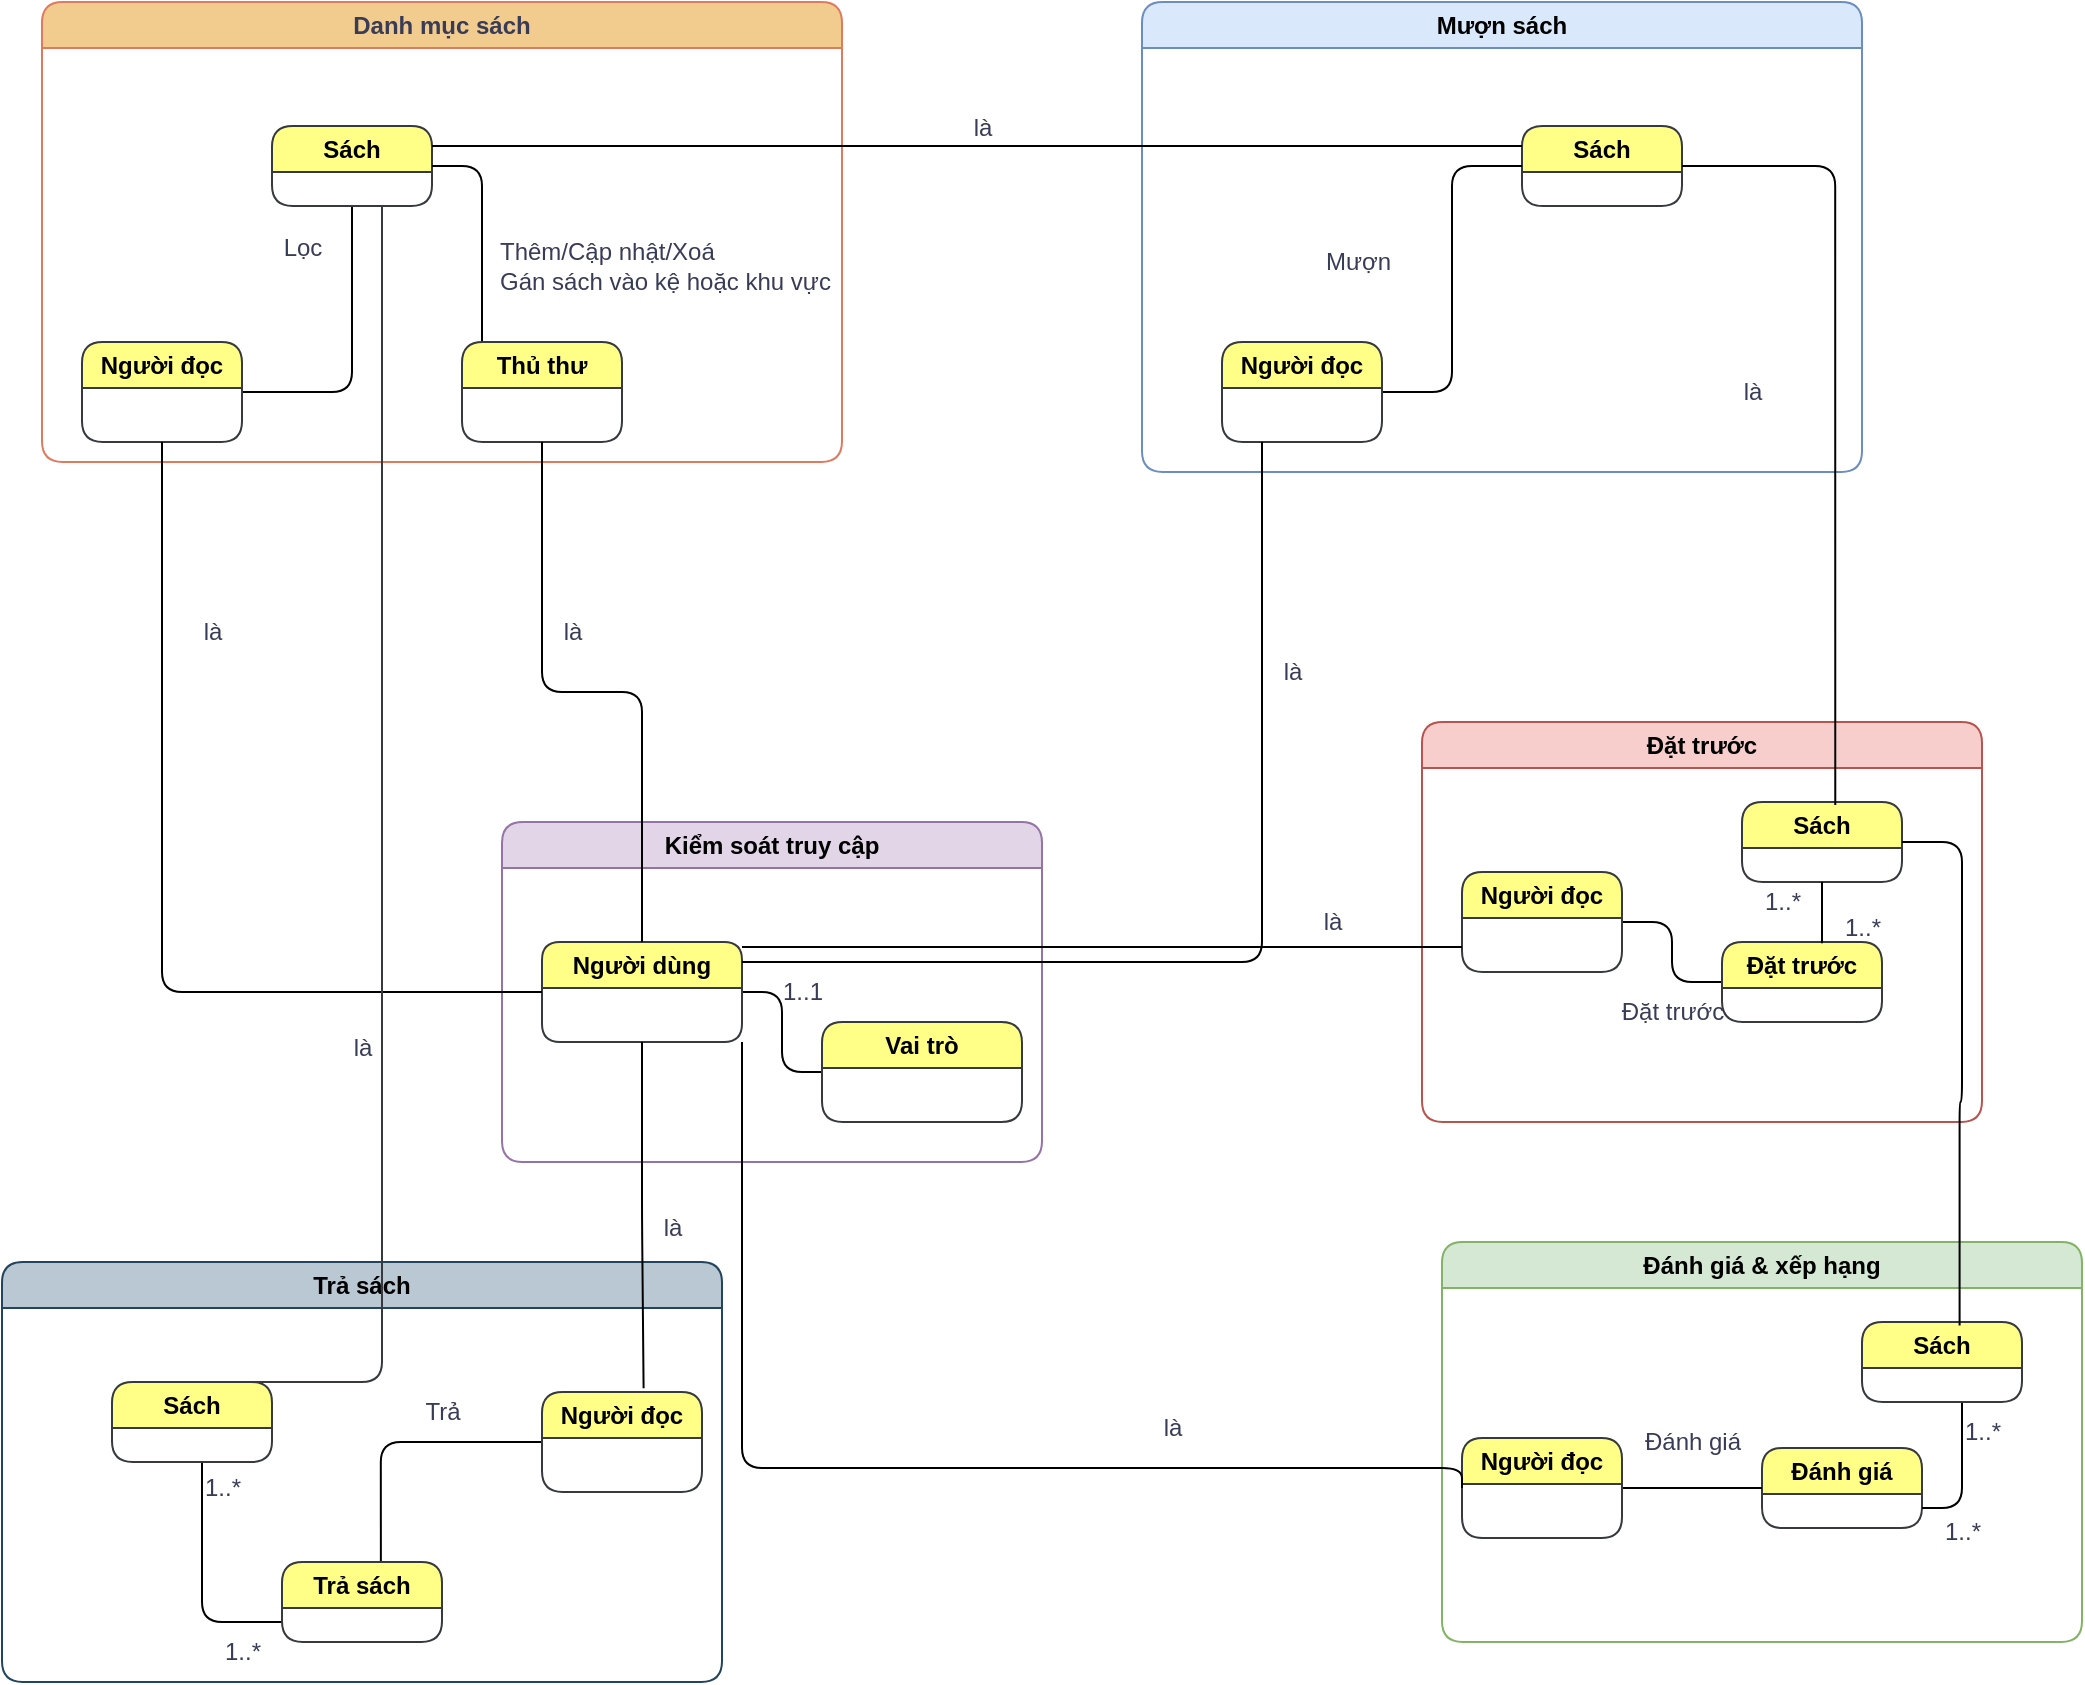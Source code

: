 <mxfile version="26.2.13">
  <diagram name="Page-1" id="8KTcThnkf-FbF38q9_n0">
    <mxGraphModel grid="1" page="1" gridSize="10" guides="1" tooltips="1" connect="1" arrows="1" fold="1" pageScale="1" pageWidth="850" pageHeight="1100" math="0" shadow="0">
      <root>
        <mxCell id="0" />
        <mxCell id="1" parent="0" />
        <mxCell id="kMcbUcVWWAuudh7424GF-5" value="Danh mục sách" style="swimlane;whiteSpace=wrap;html=1;strokeColor=#E07A5F;fontColor=#393C56;fillColor=#F2CC8F;rounded=1;" vertex="1" parent="1">
          <mxGeometry x="110" y="50" width="400" height="230" as="geometry" />
        </mxCell>
        <mxCell id="kMcbUcVWWAuudh7424GF-24" style="edgeStyle=orthogonalEdgeStyle;rounded=1;orthogonalLoop=1;jettySize=auto;html=1;entryX=0.5;entryY=1;entryDx=0;entryDy=0;fontColor=#393C56;endArrow=none;startFill=0;" edge="1" parent="kMcbUcVWWAuudh7424GF-5" source="kMcbUcVWWAuudh7424GF-20" target="kMcbUcVWWAuudh7424GF-23">
          <mxGeometry relative="1" as="geometry" />
        </mxCell>
        <mxCell id="kMcbUcVWWAuudh7424GF-20" value="Người đọc" style="swimlane;whiteSpace=wrap;html=1;rounded=1;fillColor=#ffff88;strokeColor=#36393d;" vertex="1" parent="kMcbUcVWWAuudh7424GF-5">
          <mxGeometry x="20" y="170" width="80" height="50" as="geometry" />
        </mxCell>
        <mxCell id="kMcbUcVWWAuudh7424GF-23" value="Sách" style="swimlane;whiteSpace=wrap;html=1;rounded=1;fillColor=#ffff88;strokeColor=#36393d;" vertex="1" parent="kMcbUcVWWAuudh7424GF-5">
          <mxGeometry x="115" y="62" width="80" height="40" as="geometry" />
        </mxCell>
        <mxCell id="kMcbUcVWWAuudh7424GF-29" style="edgeStyle=orthogonalEdgeStyle;rounded=1;orthogonalLoop=1;jettySize=auto;html=1;entryX=1;entryY=0.5;entryDx=0;entryDy=0;fontColor=#393C56;endArrow=none;startFill=0;" edge="1" parent="kMcbUcVWWAuudh7424GF-5" source="kMcbUcVWWAuudh7424GF-26" target="kMcbUcVWWAuudh7424GF-23">
          <mxGeometry relative="1" as="geometry">
            <Array as="points">
              <mxPoint x="220" y="82" />
            </Array>
          </mxGeometry>
        </mxCell>
        <mxCell id="kMcbUcVWWAuudh7424GF-26" value="Thủ thư" style="swimlane;whiteSpace=wrap;html=1;rounded=1;fillColor=#ffff88;strokeColor=#36393d;" vertex="1" parent="kMcbUcVWWAuudh7424GF-5">
          <mxGeometry x="210" y="170" width="80" height="50" as="geometry" />
        </mxCell>
        <mxCell id="kMcbUcVWWAuudh7424GF-6" value="Mượn sách" style="swimlane;whiteSpace=wrap;html=1;strokeColor=#6c8ebf;fillColor=#dae8fc;rounded=1;" vertex="1" parent="1">
          <mxGeometry x="660" y="50" width="360" height="235" as="geometry" />
        </mxCell>
        <mxCell id="kMcbUcVWWAuudh7424GF-31" value="Sách" style="swimlane;whiteSpace=wrap;html=1;rounded=1;fillColor=#ffff88;strokeColor=#36393d;" vertex="1" parent="kMcbUcVWWAuudh7424GF-6">
          <mxGeometry x="190" y="62" width="80" height="40" as="geometry" />
        </mxCell>
        <mxCell id="kMcbUcVWWAuudh7424GF-37" style="edgeStyle=orthogonalEdgeStyle;rounded=1;orthogonalLoop=1;jettySize=auto;html=1;entryX=0;entryY=0.5;entryDx=0;entryDy=0;fontColor=#393C56;endArrow=none;startFill=0;" edge="1" parent="kMcbUcVWWAuudh7424GF-6" source="kMcbUcVWWAuudh7424GF-34" target="kMcbUcVWWAuudh7424GF-31">
          <mxGeometry relative="1" as="geometry" />
        </mxCell>
        <mxCell id="kMcbUcVWWAuudh7424GF-34" value="Người đọc" style="swimlane;whiteSpace=wrap;html=1;rounded=1;fillColor=#ffff88;strokeColor=#36393d;" vertex="1" parent="kMcbUcVWWAuudh7424GF-6">
          <mxGeometry x="40" y="170" width="80" height="50" as="geometry" />
        </mxCell>
        <mxCell id="kMcbUcVWWAuudh7424GF-38" value="Mượn" style="text;html=1;align=left;verticalAlign=middle;resizable=0;points=[];autosize=1;strokeColor=none;fillColor=none;fontColor=#393C56;" vertex="1" parent="kMcbUcVWWAuudh7424GF-6">
          <mxGeometry x="90" y="115" width="60" height="30" as="geometry" />
        </mxCell>
        <mxCell id="kMcbUcVWWAuudh7424GF-52" value="là" style="text;html=1;align=center;verticalAlign=middle;resizable=0;points=[];autosize=1;strokeColor=none;fillColor=none;fontColor=#393C56;" vertex="1" parent="kMcbUcVWWAuudh7424GF-6">
          <mxGeometry x="290" y="180" width="30" height="30" as="geometry" />
        </mxCell>
        <mxCell id="kMcbUcVWWAuudh7424GF-7" value="Trả sách" style="swimlane;whiteSpace=wrap;html=1;strokeColor=#23445d;fillColor=#bac8d3;rounded=1;" vertex="1" parent="1">
          <mxGeometry x="90" y="680" width="360" height="210" as="geometry" />
        </mxCell>
        <mxCell id="kMcbUcVWWAuudh7424GF-49" style="edgeStyle=orthogonalEdgeStyle;rounded=1;orthogonalLoop=1;jettySize=auto;html=1;fontColor=#393C56;endArrow=none;startFill=0;entryX=0.618;entryY=0.025;entryDx=0;entryDy=0;entryPerimeter=0;" edge="1" parent="kMcbUcVWWAuudh7424GF-7" source="kMcbUcVWWAuudh7424GF-39" target="kMcbUcVWWAuudh7424GF-63">
          <mxGeometry relative="1" as="geometry">
            <mxPoint x="190" y="140" as="targetPoint" />
          </mxGeometry>
        </mxCell>
        <mxCell id="kMcbUcVWWAuudh7424GF-39" value="Người đọc" style="swimlane;whiteSpace=wrap;html=1;rounded=1;fillColor=#ffff88;strokeColor=#36393d;" vertex="1" parent="kMcbUcVWWAuudh7424GF-7">
          <mxGeometry x="270" y="65" width="80" height="50" as="geometry" />
        </mxCell>
        <mxCell id="kMcbUcVWWAuudh7424GF-64" style="edgeStyle=orthogonalEdgeStyle;rounded=1;orthogonalLoop=1;jettySize=auto;html=1;entryX=0;entryY=0.75;entryDx=0;entryDy=0;fontColor=#393C56;endArrow=none;startFill=0;" edge="1" parent="kMcbUcVWWAuudh7424GF-7" source="kMcbUcVWWAuudh7424GF-43" target="kMcbUcVWWAuudh7424GF-63">
          <mxGeometry relative="1" as="geometry">
            <Array as="points">
              <mxPoint x="100" y="180" />
            </Array>
          </mxGeometry>
        </mxCell>
        <mxCell id="kMcbUcVWWAuudh7424GF-43" value="Sách" style="swimlane;whiteSpace=wrap;html=1;rounded=1;fillColor=#ffff88;strokeColor=#36393d;" vertex="1" parent="kMcbUcVWWAuudh7424GF-7">
          <mxGeometry x="55" y="60" width="80" height="40" as="geometry" />
        </mxCell>
        <mxCell id="kMcbUcVWWAuudh7424GF-63" value="Trả sách" style="swimlane;whiteSpace=wrap;html=1;rounded=1;fillColor=#ffff88;strokeColor=#36393d;" vertex="1" parent="kMcbUcVWWAuudh7424GF-7">
          <mxGeometry x="140" y="150" width="80" height="40" as="geometry" />
        </mxCell>
        <mxCell id="kMcbUcVWWAuudh7424GF-47" value="Trả" style="text;html=1;align=center;verticalAlign=middle;resizable=0;points=[];autosize=1;strokeColor=none;fillColor=none;fontColor=#393C56;" vertex="1" parent="kMcbUcVWWAuudh7424GF-7">
          <mxGeometry x="200" y="60" width="40" height="30" as="geometry" />
        </mxCell>
        <mxCell id="kMcbUcVWWAuudh7424GF-66" value="1..*" style="text;html=1;align=center;verticalAlign=middle;resizable=0;points=[];autosize=1;strokeColor=none;fillColor=none;fontColor=#393C56;" vertex="1" parent="kMcbUcVWWAuudh7424GF-7">
          <mxGeometry x="100" y="180" width="40" height="30" as="geometry" />
        </mxCell>
        <mxCell id="kMcbUcVWWAuudh7424GF-8" value="Đặt trước" style="swimlane;whiteSpace=wrap;html=1;strokeColor=#b85450;fillColor=#f8cecc;rounded=1;" vertex="1" parent="1">
          <mxGeometry x="800" y="410" width="280" height="200" as="geometry">
            <mxRectangle x="390" y="440" width="90" height="30" as="alternateBounds" />
          </mxGeometry>
        </mxCell>
        <mxCell id="kMcbUcVWWAuudh7424GF-50" value="Sách" style="swimlane;whiteSpace=wrap;html=1;rounded=1;fillColor=#ffff88;strokeColor=#36393d;" vertex="1" parent="kMcbUcVWWAuudh7424GF-8">
          <mxGeometry x="160" y="40" width="80" height="40" as="geometry" />
        </mxCell>
        <mxCell id="kMcbUcVWWAuudh7424GF-58" style="edgeStyle=orthogonalEdgeStyle;rounded=1;orthogonalLoop=1;jettySize=auto;html=1;entryX=0;entryY=0.5;entryDx=0;entryDy=0;fontColor=#393C56;endArrow=none;startFill=0;" edge="1" parent="kMcbUcVWWAuudh7424GF-8" source="kMcbUcVWWAuudh7424GF-53" target="kMcbUcVWWAuudh7424GF-57">
          <mxGeometry relative="1" as="geometry" />
        </mxCell>
        <mxCell id="kMcbUcVWWAuudh7424GF-53" value="Người đọc" style="swimlane;whiteSpace=wrap;html=1;rounded=1;fillColor=#ffff88;strokeColor=#36393d;" vertex="1" parent="kMcbUcVWWAuudh7424GF-8">
          <mxGeometry x="20" y="75" width="80" height="50" as="geometry" />
        </mxCell>
        <mxCell id="kMcbUcVWWAuudh7424GF-57" value="Đặt trước" style="swimlane;whiteSpace=wrap;html=1;rounded=1;fillColor=#ffff88;strokeColor=#36393d;" vertex="1" parent="kMcbUcVWWAuudh7424GF-8">
          <mxGeometry x="150" y="110" width="80" height="40" as="geometry" />
        </mxCell>
        <mxCell id="kMcbUcVWWAuudh7424GF-59" value="Đặt trước" style="text;html=1;align=center;verticalAlign=middle;resizable=0;points=[];autosize=1;strokeColor=none;fillColor=none;fontColor=#393C56;" vertex="1" parent="kMcbUcVWWAuudh7424GF-8">
          <mxGeometry x="90" y="130" width="70" height="30" as="geometry" />
        </mxCell>
        <mxCell id="kMcbUcVWWAuudh7424GF-60" style="edgeStyle=orthogonalEdgeStyle;rounded=1;orthogonalLoop=1;jettySize=auto;html=1;entryX=0.625;entryY=0.017;entryDx=0;entryDy=0;entryPerimeter=0;fontColor=#393C56;endArrow=none;startFill=0;" edge="1" parent="kMcbUcVWWAuudh7424GF-8" source="kMcbUcVWWAuudh7424GF-50" target="kMcbUcVWWAuudh7424GF-57">
          <mxGeometry relative="1" as="geometry" />
        </mxCell>
        <mxCell id="kMcbUcVWWAuudh7424GF-62" value="1..*" style="text;html=1;align=center;verticalAlign=middle;resizable=0;points=[];autosize=1;strokeColor=none;fillColor=none;fontColor=#393C56;" vertex="1" parent="kMcbUcVWWAuudh7424GF-8">
          <mxGeometry x="160" y="75" width="40" height="30" as="geometry" />
        </mxCell>
        <mxCell id="kMcbUcVWWAuudh7424GF-10" value="Kiểm soát truy cập" style="swimlane;whiteSpace=wrap;html=1;strokeColor=#9673a6;fillColor=#e1d5e7;rounded=1;" vertex="1" parent="1">
          <mxGeometry x="340" y="460" width="270" height="170" as="geometry" />
        </mxCell>
        <mxCell id="kMcbUcVWWAuudh7424GF-18" style="edgeStyle=orthogonalEdgeStyle;rounded=1;orthogonalLoop=1;jettySize=auto;html=1;entryX=0;entryY=0.5;entryDx=0;entryDy=0;fontColor=#393C56;endArrow=none;startFill=0;" edge="1" parent="kMcbUcVWWAuudh7424GF-10" source="kMcbUcVWWAuudh7424GF-13" target="kMcbUcVWWAuudh7424GF-17">
          <mxGeometry relative="1" as="geometry" />
        </mxCell>
        <mxCell id="kMcbUcVWWAuudh7424GF-13" value="Người dùng" style="swimlane;whiteSpace=wrap;html=1;rounded=1;fillColor=#ffff88;strokeColor=#36393d;startSize=23;arcSize=13;" vertex="1" parent="kMcbUcVWWAuudh7424GF-10">
          <mxGeometry x="20" y="60" width="100" height="50" as="geometry" />
        </mxCell>
        <mxCell id="kMcbUcVWWAuudh7424GF-17" value="Vai trò" style="swimlane;whiteSpace=wrap;html=1;rounded=1;fillColor=#ffff88;strokeColor=#36393d;" vertex="1" parent="kMcbUcVWWAuudh7424GF-10">
          <mxGeometry x="160" y="100" width="100" height="50" as="geometry" />
        </mxCell>
        <mxCell id="kMcbUcVWWAuudh7424GF-19" value="1..1" style="text;html=1;align=center;verticalAlign=middle;resizable=0;points=[];autosize=1;strokeColor=none;fillColor=none;fontColor=#393C56;" vertex="1" parent="kMcbUcVWWAuudh7424GF-10">
          <mxGeometry x="130" y="70" width="40" height="30" as="geometry" />
        </mxCell>
        <mxCell id="kMcbUcVWWAuudh7424GF-9" value="Đánh giá &amp;amp; xếp hạng" style="swimlane;whiteSpace=wrap;html=1;strokeColor=#82b366;fillColor=#d5e8d4;rounded=1;" vertex="1" parent="1">
          <mxGeometry x="810" y="670" width="320" height="200" as="geometry" />
        </mxCell>
        <mxCell id="kMcbUcVWWAuudh7424GF-68" value="Đánh giá" style="swimlane;whiteSpace=wrap;html=1;rounded=1;fillColor=#ffff88;strokeColor=#36393d;" vertex="1" parent="kMcbUcVWWAuudh7424GF-9">
          <mxGeometry x="160" y="103" width="80" height="40" as="geometry" />
        </mxCell>
        <mxCell id="kMcbUcVWWAuudh7424GF-73" style="edgeStyle=orthogonalEdgeStyle;rounded=1;orthogonalLoop=1;jettySize=auto;html=1;entryX=0;entryY=0.5;entryDx=0;entryDy=0;fontColor=#393C56;endArrow=none;startFill=0;" edge="1" parent="kMcbUcVWWAuudh7424GF-9" source="kMcbUcVWWAuudh7424GF-70" target="kMcbUcVWWAuudh7424GF-68">
          <mxGeometry relative="1" as="geometry" />
        </mxCell>
        <mxCell id="kMcbUcVWWAuudh7424GF-70" value="Người đọc" style="swimlane;whiteSpace=wrap;html=1;rounded=1;fillColor=#ffff88;strokeColor=#36393d;" vertex="1" parent="kMcbUcVWWAuudh7424GF-9">
          <mxGeometry x="10" y="98" width="80" height="50" as="geometry" />
        </mxCell>
        <mxCell id="kMcbUcVWWAuudh7424GF-67" value="Đánh giá" style="text;html=1;align=center;verticalAlign=middle;resizable=0;points=[];autosize=1;strokeColor=none;fillColor=none;fontColor=#393C56;" vertex="1" parent="kMcbUcVWWAuudh7424GF-9">
          <mxGeometry x="90" y="85" width="70" height="30" as="geometry" />
        </mxCell>
        <mxCell id="kMcbUcVWWAuudh7424GF-76" style="edgeStyle=orthogonalEdgeStyle;rounded=1;orthogonalLoop=1;jettySize=auto;html=1;entryX=1;entryY=0.75;entryDx=0;entryDy=0;fontColor=#393C56;endArrow=none;startFill=0;" edge="1" parent="kMcbUcVWWAuudh7424GF-9" source="kMcbUcVWWAuudh7424GF-74" target="kMcbUcVWWAuudh7424GF-68">
          <mxGeometry relative="1" as="geometry">
            <Array as="points">
              <mxPoint x="260" y="133" />
            </Array>
          </mxGeometry>
        </mxCell>
        <mxCell id="kMcbUcVWWAuudh7424GF-74" value="Sách" style="swimlane;whiteSpace=wrap;html=1;rounded=1;fillColor=#ffff88;strokeColor=#36393d;" vertex="1" parent="kMcbUcVWWAuudh7424GF-9">
          <mxGeometry x="210" y="40" width="80" height="40" as="geometry" />
        </mxCell>
        <mxCell id="kMcbUcVWWAuudh7424GF-77" value="1..*" style="text;html=1;align=center;verticalAlign=middle;resizable=0;points=[];autosize=1;strokeColor=none;fillColor=none;fontColor=#393C56;" vertex="1" parent="kMcbUcVWWAuudh7424GF-9">
          <mxGeometry x="250" y="80" width="40" height="30" as="geometry" />
        </mxCell>
        <mxCell id="kMcbUcVWWAuudh7424GF-78" value="1..*" style="text;html=1;align=center;verticalAlign=middle;resizable=0;points=[];autosize=1;strokeColor=none;fillColor=none;fontColor=#393C56;" vertex="1" parent="kMcbUcVWWAuudh7424GF-9">
          <mxGeometry x="240" y="130" width="40" height="30" as="geometry" />
        </mxCell>
        <mxCell id="kMcbUcVWWAuudh7424GF-21" style="edgeStyle=orthogonalEdgeStyle;rounded=1;orthogonalLoop=1;jettySize=auto;html=1;entryX=0.5;entryY=1;entryDx=0;entryDy=0;fontColor=#393C56;endArrow=none;startFill=0;" edge="1" parent="1" source="kMcbUcVWWAuudh7424GF-13" target="kMcbUcVWWAuudh7424GF-20">
          <mxGeometry relative="1" as="geometry" />
        </mxCell>
        <mxCell id="kMcbUcVWWAuudh7424GF-22" value="là" style="text;html=1;align=center;verticalAlign=middle;resizable=0;points=[];autosize=1;strokeColor=none;fillColor=none;fontColor=#393C56;" vertex="1" parent="1">
          <mxGeometry x="180" y="350" width="30" height="30" as="geometry" />
        </mxCell>
        <mxCell id="kMcbUcVWWAuudh7424GF-25" value="Lọc" style="text;html=1;align=center;verticalAlign=middle;resizable=0;points=[];autosize=1;strokeColor=none;fillColor=none;fontColor=#393C56;" vertex="1" parent="1">
          <mxGeometry x="220" y="158" width="40" height="30" as="geometry" />
        </mxCell>
        <mxCell id="kMcbUcVWWAuudh7424GF-27" style="edgeStyle=orthogonalEdgeStyle;rounded=1;orthogonalLoop=1;jettySize=auto;html=1;entryX=0.5;entryY=1;entryDx=0;entryDy=0;fontColor=#393C56;endArrow=none;startFill=0;" edge="1" parent="1" source="kMcbUcVWWAuudh7424GF-13" target="kMcbUcVWWAuudh7424GF-26">
          <mxGeometry relative="1" as="geometry" />
        </mxCell>
        <mxCell id="kMcbUcVWWAuudh7424GF-28" value="là" style="text;html=1;align=center;verticalAlign=middle;resizable=0;points=[];autosize=1;strokeColor=none;fillColor=none;fontColor=#393C56;" vertex="1" parent="1">
          <mxGeometry x="360" y="350" width="30" height="30" as="geometry" />
        </mxCell>
        <mxCell id="kMcbUcVWWAuudh7424GF-30" value="Thêm/Cập nhật/Xoá&lt;br&gt;Gán sách vào kệ hoặc khu vực" style="text;html=1;align=left;verticalAlign=middle;resizable=0;points=[];autosize=1;strokeColor=none;fillColor=none;fontColor=#393C56;" vertex="1" parent="1">
          <mxGeometry x="337" y="162" width="190" height="40" as="geometry" />
        </mxCell>
        <mxCell id="kMcbUcVWWAuudh7424GF-32" style="edgeStyle=orthogonalEdgeStyle;rounded=1;orthogonalLoop=1;jettySize=auto;html=1;entryX=0;entryY=0.25;entryDx=0;entryDy=0;fontColor=#393C56;endArrow=none;startFill=0;" edge="1" parent="1" source="kMcbUcVWWAuudh7424GF-23" target="kMcbUcVWWAuudh7424GF-31">
          <mxGeometry relative="1" as="geometry">
            <Array as="points">
              <mxPoint x="440" y="122" />
              <mxPoint x="440" y="122" />
            </Array>
          </mxGeometry>
        </mxCell>
        <mxCell id="kMcbUcVWWAuudh7424GF-33" value="là" style="text;html=1;align=center;verticalAlign=middle;resizable=0;points=[];autosize=1;strokeColor=none;fillColor=none;fontColor=#393C56;" vertex="1" parent="1">
          <mxGeometry x="565" y="98" width="30" height="30" as="geometry" />
        </mxCell>
        <mxCell id="kMcbUcVWWAuudh7424GF-36" style="edgeStyle=orthogonalEdgeStyle;rounded=1;orthogonalLoop=1;jettySize=auto;html=1;entryX=0.25;entryY=1;entryDx=0;entryDy=0;fontColor=#393C56;endArrow=none;startFill=0;" edge="1" parent="1" source="kMcbUcVWWAuudh7424GF-13" target="kMcbUcVWWAuudh7424GF-34">
          <mxGeometry relative="1" as="geometry">
            <Array as="points">
              <mxPoint x="720" y="530" />
            </Array>
          </mxGeometry>
        </mxCell>
        <mxCell id="kMcbUcVWWAuudh7424GF-40" style="edgeStyle=orthogonalEdgeStyle;rounded=1;orthogonalLoop=1;jettySize=auto;html=1;entryX=0.635;entryY=-0.037;entryDx=0;entryDy=0;entryPerimeter=0;fontColor=#393C56;align=left;endArrow=none;startFill=0;" edge="1" parent="1" source="kMcbUcVWWAuudh7424GF-13" target="kMcbUcVWWAuudh7424GF-39">
          <mxGeometry relative="1" as="geometry" />
        </mxCell>
        <mxCell id="kMcbUcVWWAuudh7424GF-41" value="là" style="text;html=1;align=center;verticalAlign=middle;resizable=0;points=[];autosize=1;strokeColor=none;fillColor=none;fontColor=#393C56;" vertex="1" parent="1">
          <mxGeometry x="410" y="648" width="30" height="30" as="geometry" />
        </mxCell>
        <mxCell id="kMcbUcVWWAuudh7424GF-42" value="là" style="text;html=1;align=center;verticalAlign=middle;resizable=0;points=[];autosize=1;strokeColor=none;fillColor=none;fontColor=#393C56;" vertex="1" parent="1">
          <mxGeometry x="720" y="370" width="30" height="30" as="geometry" />
        </mxCell>
        <mxCell id="kMcbUcVWWAuudh7424GF-44" style="edgeStyle=orthogonalEdgeStyle;rounded=1;orthogonalLoop=1;jettySize=auto;html=1;entryX=0.75;entryY=0;entryDx=0;entryDy=0;strokeColor=#36393d;fontColor=#393C56;fillColor=#cce5ff;endArrow=none;startFill=0;" edge="1" parent="1" source="kMcbUcVWWAuudh7424GF-23" target="kMcbUcVWWAuudh7424GF-43">
          <mxGeometry relative="1" as="geometry">
            <Array as="points">
              <mxPoint x="280" y="740" />
            </Array>
          </mxGeometry>
        </mxCell>
        <mxCell id="kMcbUcVWWAuudh7424GF-45" value="là" style="text;html=1;align=center;verticalAlign=middle;resizable=0;points=[];autosize=1;strokeColor=none;fillColor=none;fontColor=#393C56;" vertex="1" parent="1">
          <mxGeometry x="255" y="558" width="30" height="30" as="geometry" />
        </mxCell>
        <mxCell id="kMcbUcVWWAuudh7424GF-51" style="edgeStyle=orthogonalEdgeStyle;rounded=1;orthogonalLoop=1;jettySize=auto;html=1;entryX=0.583;entryY=0.037;entryDx=0;entryDy=0;entryPerimeter=0;fontColor=#393C56;endArrow=none;startFill=0;" edge="1" parent="1" source="kMcbUcVWWAuudh7424GF-31" target="kMcbUcVWWAuudh7424GF-50">
          <mxGeometry relative="1" as="geometry" />
        </mxCell>
        <mxCell id="kMcbUcVWWAuudh7424GF-54" style="edgeStyle=orthogonalEdgeStyle;rounded=1;orthogonalLoop=1;jettySize=auto;html=1;entryX=0;entryY=0.75;entryDx=0;entryDy=0;fontColor=#393C56;endArrow=none;startFill=0;" edge="1" parent="1" source="kMcbUcVWWAuudh7424GF-13" target="kMcbUcVWWAuudh7424GF-53">
          <mxGeometry relative="1" as="geometry">
            <Array as="points">
              <mxPoint x="640" y="523" />
            </Array>
          </mxGeometry>
        </mxCell>
        <mxCell id="kMcbUcVWWAuudh7424GF-55" value="là" style="text;html=1;align=center;verticalAlign=middle;resizable=0;points=[];autosize=1;strokeColor=none;fillColor=none;fontColor=#393C56;" vertex="1" parent="1">
          <mxGeometry x="740" y="495" width="30" height="30" as="geometry" />
        </mxCell>
        <mxCell id="kMcbUcVWWAuudh7424GF-61" value="1..*" style="text;html=1;align=center;verticalAlign=middle;resizable=0;points=[];autosize=1;strokeColor=none;fillColor=none;fontColor=#393C56;" vertex="1" parent="1">
          <mxGeometry x="1000" y="498" width="40" height="30" as="geometry" />
        </mxCell>
        <mxCell id="kMcbUcVWWAuudh7424GF-65" value="1..*" style="text;html=1;align=center;verticalAlign=middle;resizable=0;points=[];autosize=1;strokeColor=none;fillColor=none;fontColor=#393C56;" vertex="1" parent="1">
          <mxGeometry x="180" y="778" width="40" height="30" as="geometry" />
        </mxCell>
        <mxCell id="kMcbUcVWWAuudh7424GF-71" style="edgeStyle=orthogonalEdgeStyle;rounded=1;orthogonalLoop=1;jettySize=auto;html=1;entryX=0;entryY=0.5;entryDx=0;entryDy=0;fontColor=#393C56;endArrow=none;startFill=0;" edge="1" parent="1" target="kMcbUcVWWAuudh7424GF-70">
          <mxGeometry relative="1" as="geometry">
            <mxPoint x="460" y="570" as="sourcePoint" />
            <Array as="points">
              <mxPoint x="460" y="783" />
            </Array>
          </mxGeometry>
        </mxCell>
        <mxCell id="kMcbUcVWWAuudh7424GF-72" value="là" style="text;html=1;align=center;verticalAlign=middle;resizable=0;points=[];autosize=1;strokeColor=none;fillColor=none;fontColor=#393C56;" vertex="1" parent="1">
          <mxGeometry x="660" y="748" width="30" height="30" as="geometry" />
        </mxCell>
        <mxCell id="kMcbUcVWWAuudh7424GF-75" style="edgeStyle=orthogonalEdgeStyle;rounded=1;orthogonalLoop=1;jettySize=auto;html=1;entryX=0.61;entryY=0.045;entryDx=0;entryDy=0;entryPerimeter=0;fontColor=#393C56;endArrow=none;startFill=0;" edge="1" parent="1" source="kMcbUcVWWAuudh7424GF-50" target="kMcbUcVWWAuudh7424GF-74">
          <mxGeometry relative="1" as="geometry">
            <Array as="points">
              <mxPoint x="1070" y="470" />
              <mxPoint x="1070" y="600" />
              <mxPoint x="1069" y="600" />
            </Array>
          </mxGeometry>
        </mxCell>
      </root>
    </mxGraphModel>
  </diagram>
</mxfile>
